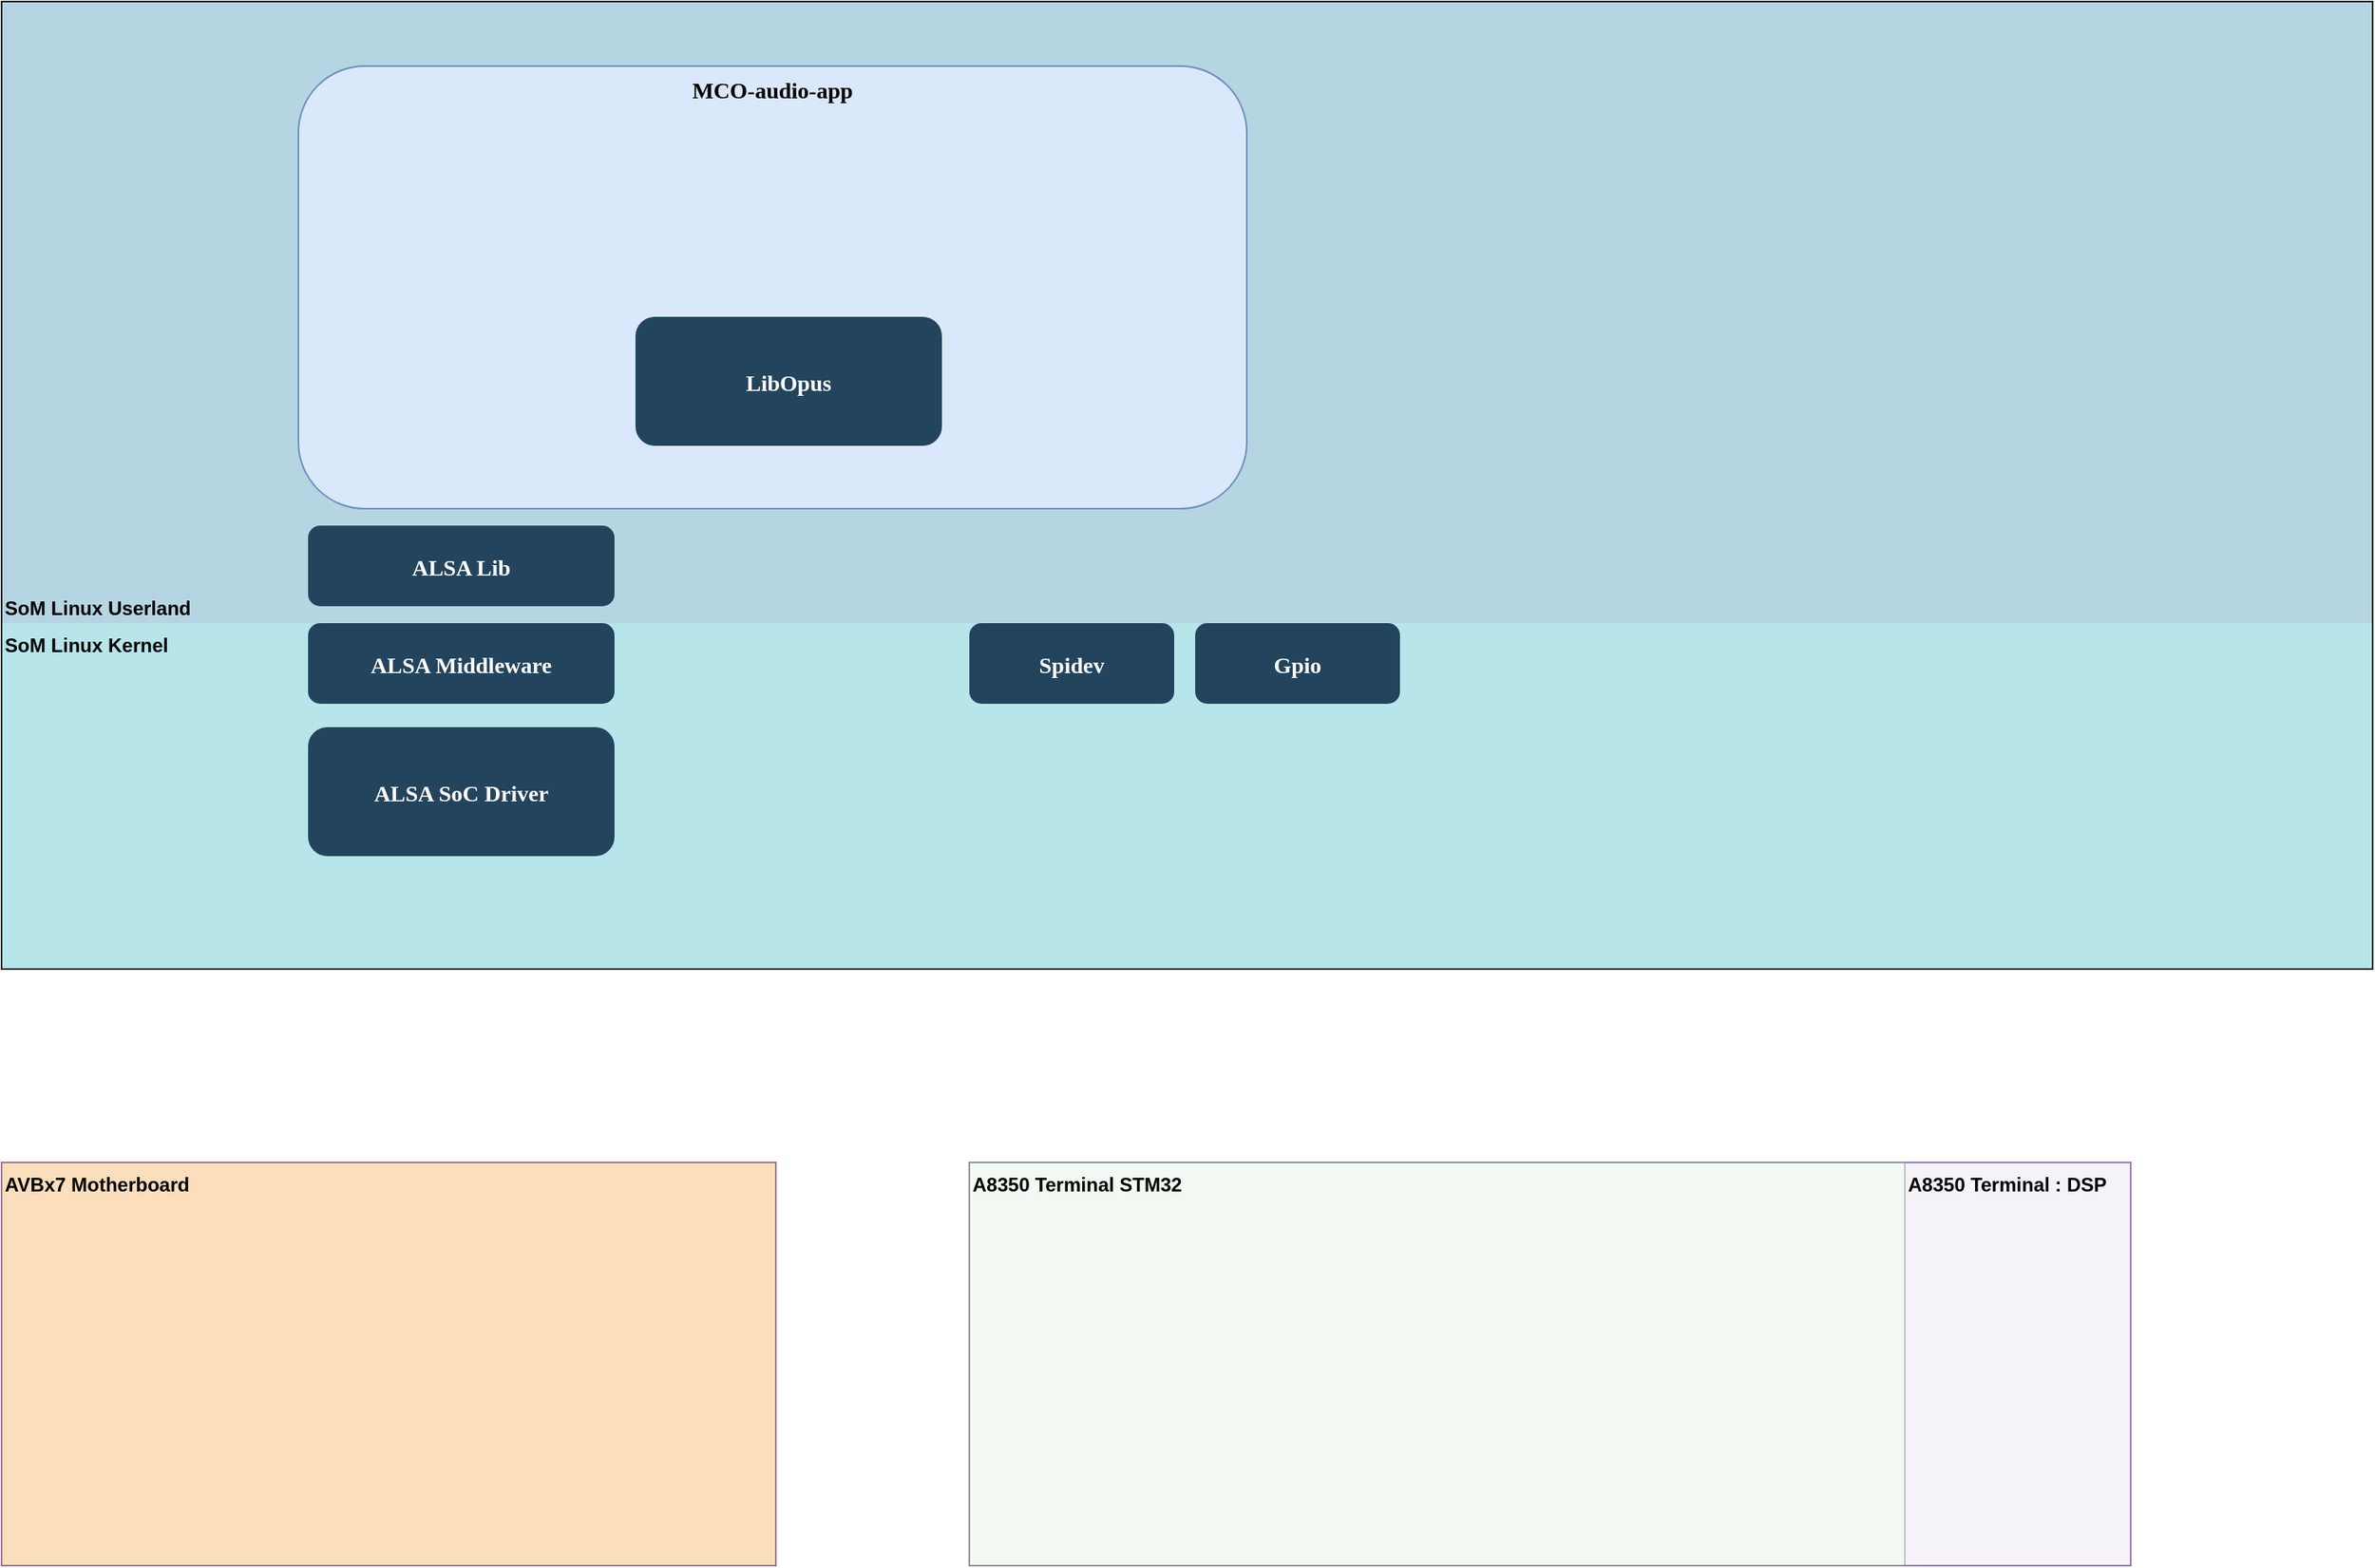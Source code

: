 <mxfile version="16.5.3" type="github">
  <diagram name="Page-1" id="2c0d36ab-eaac-3732-788b-9136903baeff">
    <mxGraphModel dx="1743" dy="1634" grid="1" gridSize="10" guides="1" tooltips="1" connect="1" arrows="1" fold="1" page="1" pageScale="1.5" pageWidth="1169" pageHeight="827" background="none" math="0" shadow="0">
      <root>
        <mxCell id="0" />
        <mxCell id="1" parent="0" />
        <mxCell id="36HzXRvJtUE0cEunPF5f-139" value="" style="rounded=0;whiteSpace=wrap;html=1;labelBackgroundColor=none;fontColor=default;strokeColor=#926DB3;fillColor=none;" vertex="1" parent="1">
          <mxGeometry x="700" y="940" width="480" height="250" as="geometry" />
        </mxCell>
        <mxCell id="36HzXRvJtUE0cEunPF5f-138" value="" style="rounded=0;whiteSpace=wrap;html=1;labelBackgroundColor=none;fontColor=default;strokeColor=#926DB3;fillColor=none;" vertex="1" parent="1">
          <mxGeometry x="1300" y="940" width="720" height="250" as="geometry" />
        </mxCell>
        <mxCell id="36HzXRvJtUE0cEunPF5f-136" value="" style="rounded=0;whiteSpace=wrap;html=1;labelBackgroundColor=none;fontColor=default;strokeColor=default;fillColor=none;" vertex="1" parent="1">
          <mxGeometry x="700" y="220" width="1470" height="600" as="geometry" />
        </mxCell>
        <mxCell id="122" value="SoM Linux Userland" style="fillColor=#10739E;strokeColor=none;opacity=30;align=left;verticalAlign=bottom;fontStyle=1" parent="1" vertex="1">
          <mxGeometry x="700" y="220" width="1470" height="385.5" as="geometry" />
        </mxCell>
        <mxCell id="117" value="AVBx7 Motherboard" style="fillColor=#F2931E;strokeColor=none;opacity=30;align=left;verticalAlign=top;fontStyle=1" parent="1" vertex="1">
          <mxGeometry x="700" y="940" width="480" height="250" as="geometry" />
        </mxCell>
        <mxCell id="109" value="SoM Linux Kernel" style="fillColor=#12AAB5;strokeColor=none;opacity=30;align=left;verticalAlign=top;fontStyle=1" parent="1" vertex="1">
          <mxGeometry x="700" y="605.5" width="1470" height="214.5" as="geometry" />
        </mxCell>
        <mxCell id="4" value="ALSA SoC Driver" style="rounded=1;fillColor=#23445D;gradientColor=none;strokeColor=none;fontColor=#FFFFFF;fontStyle=1;fontFamily=Tahoma;fontSize=14" parent="1" vertex="1">
          <mxGeometry x="890.0" y="670" width="190" height="80" as="geometry" />
        </mxCell>
        <mxCell id="29" value="MCO-audio-app" style="rounded=1;fillColor=#dae8fc;strokeColor=#6c8ebf;fontStyle=1;fontFamily=Tahoma;fontSize=14;labelBackgroundColor=none;align=center;verticalAlign=top;" parent="1" vertex="1">
          <mxGeometry x="884" y="260" width="588" height="274.5" as="geometry" />
        </mxCell>
        <mxCell id="10" value="LibOpus" style="rounded=1;fillColor=#23445D;gradientColor=none;strokeColor=none;fontColor=#FFFFFF;fontStyle=1;fontFamily=Tahoma;fontSize=14" parent="1" vertex="1">
          <mxGeometry x="1093" y="415.5" width="190" height="80" as="geometry" />
        </mxCell>
        <mxCell id="36HzXRvJtUE0cEunPF5f-130" value="ALSA Middleware" style="rounded=1;fillColor=#23445D;gradientColor=none;strokeColor=none;fontColor=#FFFFFF;fontStyle=1;fontFamily=Tahoma;fontSize=14" vertex="1" parent="1">
          <mxGeometry x="890" y="605.5" width="190" height="50" as="geometry" />
        </mxCell>
        <mxCell id="36HzXRvJtUE0cEunPF5f-131" value="ALSA Lib" style="rounded=1;fillColor=#23445D;gradientColor=none;strokeColor=none;fontColor=#FFFFFF;fontStyle=1;fontFamily=Tahoma;fontSize=14" vertex="1" parent="1">
          <mxGeometry x="890" y="545" width="190" height="50" as="geometry" />
        </mxCell>
        <mxCell id="36HzXRvJtUE0cEunPF5f-132" value="Spidev" style="rounded=1;fillColor=#23445D;gradientColor=none;strokeColor=none;fontColor=#FFFFFF;fontStyle=1;fontFamily=Tahoma;fontSize=14" vertex="1" parent="1">
          <mxGeometry x="1300" y="605.5" width="127" height="50" as="geometry" />
        </mxCell>
        <mxCell id="36HzXRvJtUE0cEunPF5f-133" value="Gpio" style="rounded=1;fillColor=#23445D;gradientColor=none;strokeColor=none;fontColor=#FFFFFF;fontStyle=1;fontFamily=Tahoma;fontSize=14" vertex="1" parent="1">
          <mxGeometry x="1440" y="605.5" width="127" height="50" as="geometry" />
        </mxCell>
        <mxCell id="36HzXRvJtUE0cEunPF5f-134" value="A8350 Terminal STM32" style="fillColor=#d5e8d4;strokeColor=#82b366;opacity=30;align=left;verticalAlign=top;fontStyle=1" vertex="1" parent="1">
          <mxGeometry x="1300" y="940" width="580" height="250" as="geometry" />
        </mxCell>
        <mxCell id="36HzXRvJtUE0cEunPF5f-137" value="A8350 Terminal : DSP&#xa;&#xa;" style="fillColor=#DED5E8;strokeColor=#926DB3;opacity=30;align=left;verticalAlign=top;fontStyle=1" vertex="1" parent="1">
          <mxGeometry x="1880" y="940" width="140" height="250" as="geometry" />
        </mxCell>
      </root>
    </mxGraphModel>
  </diagram>
</mxfile>
